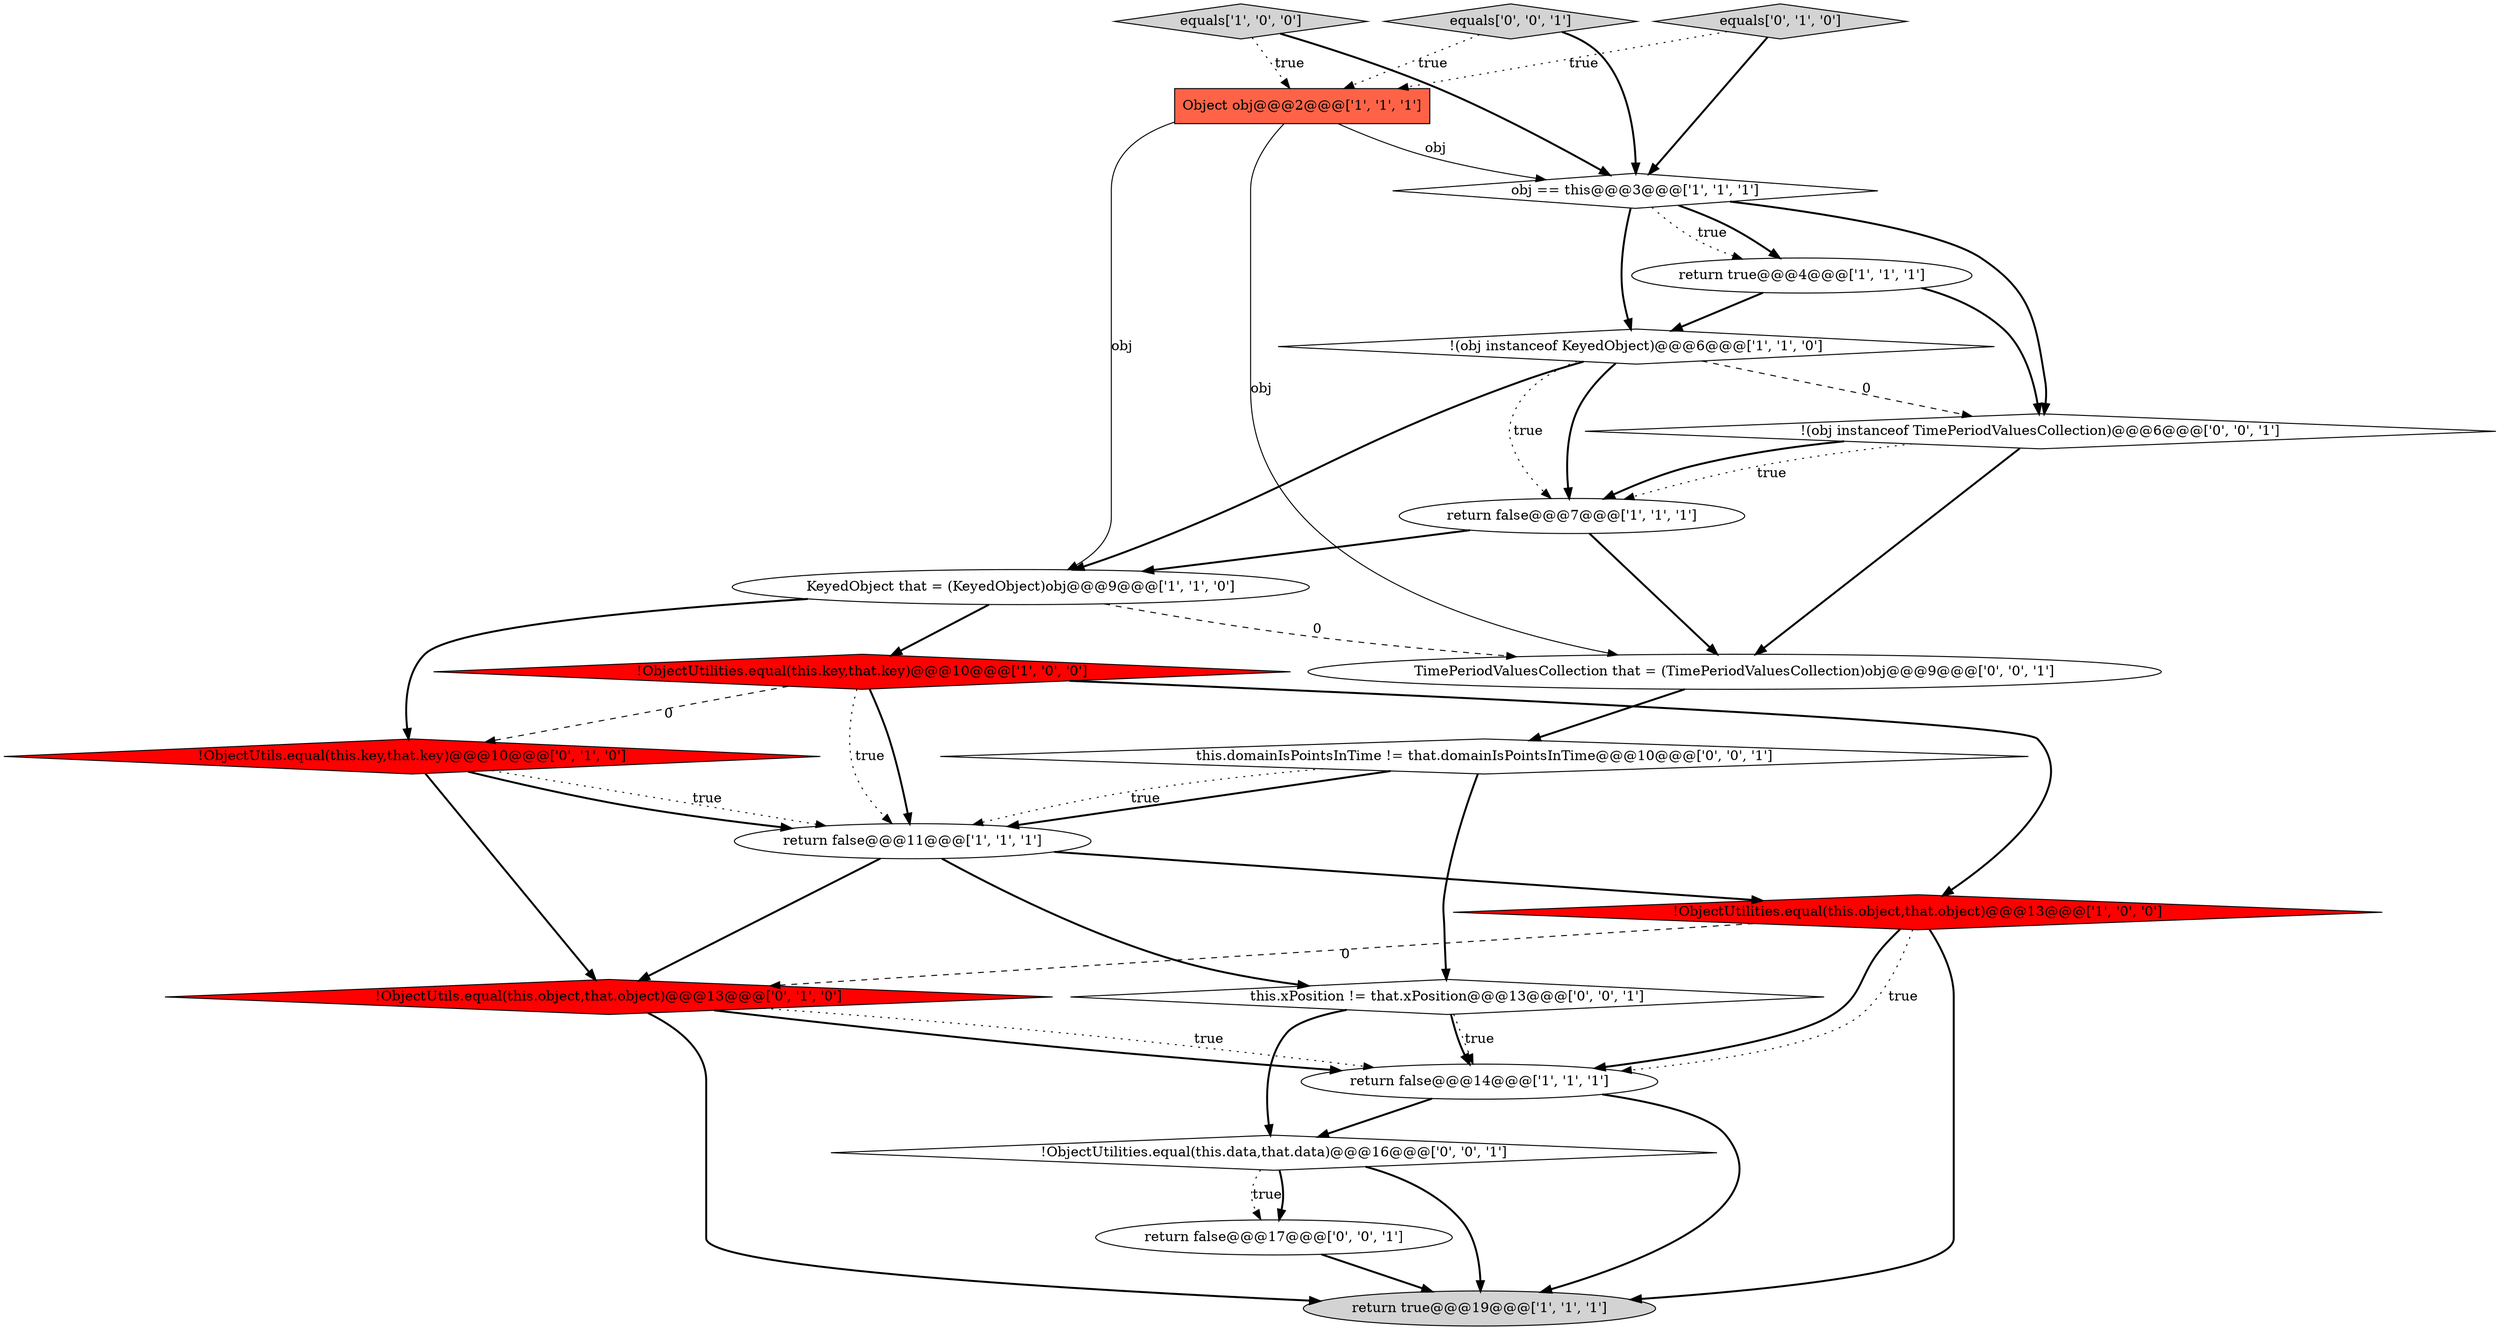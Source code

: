 digraph {
19 [style = filled, label = "TimePeriodValuesCollection that = (TimePeriodValuesCollection)obj@@@9@@@['0', '0', '1']", fillcolor = white, shape = ellipse image = "AAA0AAABBB3BBB"];
14 [style = filled, label = "!ObjectUtils.equal(this.object,that.object)@@@13@@@['0', '1', '0']", fillcolor = red, shape = diamond image = "AAA1AAABBB2BBB"];
6 [style = filled, label = "Object obj@@@2@@@['1', '1', '1']", fillcolor = tomato, shape = box image = "AAA0AAABBB1BBB"];
16 [style = filled, label = "!(obj instanceof TimePeriodValuesCollection)@@@6@@@['0', '0', '1']", fillcolor = white, shape = diamond image = "AAA0AAABBB3BBB"];
10 [style = filled, label = "!ObjectUtilities.equal(this.object,that.object)@@@13@@@['1', '0', '0']", fillcolor = red, shape = diamond image = "AAA1AAABBB1BBB"];
4 [style = filled, label = "!(obj instanceof KeyedObject)@@@6@@@['1', '1', '0']", fillcolor = white, shape = diamond image = "AAA0AAABBB1BBB"];
18 [style = filled, label = "!ObjectUtilities.equal(this.data,that.data)@@@16@@@['0', '0', '1']", fillcolor = white, shape = diamond image = "AAA0AAABBB3BBB"];
20 [style = filled, label = "this.xPosition != that.xPosition@@@13@@@['0', '0', '1']", fillcolor = white, shape = diamond image = "AAA0AAABBB3BBB"];
5 [style = filled, label = "!ObjectUtilities.equal(this.key,that.key)@@@10@@@['1', '0', '0']", fillcolor = red, shape = diamond image = "AAA1AAABBB1BBB"];
2 [style = filled, label = "return false@@@11@@@['1', '1', '1']", fillcolor = white, shape = ellipse image = "AAA0AAABBB1BBB"];
1 [style = filled, label = "equals['1', '0', '0']", fillcolor = lightgray, shape = diamond image = "AAA0AAABBB1BBB"];
3 [style = filled, label = "obj == this@@@3@@@['1', '1', '1']", fillcolor = white, shape = diamond image = "AAA0AAABBB1BBB"];
7 [style = filled, label = "return true@@@4@@@['1', '1', '1']", fillcolor = white, shape = ellipse image = "AAA0AAABBB1BBB"];
17 [style = filled, label = "this.domainIsPointsInTime != that.domainIsPointsInTime@@@10@@@['0', '0', '1']", fillcolor = white, shape = diamond image = "AAA0AAABBB3BBB"];
11 [style = filled, label = "return true@@@19@@@['1', '1', '1']", fillcolor = lightgray, shape = ellipse image = "AAA0AAABBB1BBB"];
21 [style = filled, label = "return false@@@17@@@['0', '0', '1']", fillcolor = white, shape = ellipse image = "AAA0AAABBB3BBB"];
8 [style = filled, label = "return false@@@7@@@['1', '1', '1']", fillcolor = white, shape = ellipse image = "AAA0AAABBB1BBB"];
15 [style = filled, label = "equals['0', '0', '1']", fillcolor = lightgray, shape = diamond image = "AAA0AAABBB3BBB"];
9 [style = filled, label = "KeyedObject that = (KeyedObject)obj@@@9@@@['1', '1', '0']", fillcolor = white, shape = ellipse image = "AAA0AAABBB1BBB"];
13 [style = filled, label = "!ObjectUtils.equal(this.key,that.key)@@@10@@@['0', '1', '0']", fillcolor = red, shape = diamond image = "AAA1AAABBB2BBB"];
12 [style = filled, label = "equals['0', '1', '0']", fillcolor = lightgray, shape = diamond image = "AAA0AAABBB2BBB"];
0 [style = filled, label = "return false@@@14@@@['1', '1', '1']", fillcolor = white, shape = ellipse image = "AAA0AAABBB1BBB"];
5->13 [style = dashed, label="0"];
4->9 [style = bold, label=""];
16->8 [style = dotted, label="true"];
5->10 [style = bold, label=""];
3->7 [style = dotted, label="true"];
2->20 [style = bold, label=""];
6->3 [style = solid, label="obj"];
4->16 [style = dashed, label="0"];
16->8 [style = bold, label=""];
14->0 [style = dotted, label="true"];
8->19 [style = bold, label=""];
20->0 [style = dotted, label="true"];
20->0 [style = bold, label=""];
18->11 [style = bold, label=""];
18->21 [style = dotted, label="true"];
1->3 [style = bold, label=""];
4->8 [style = dotted, label="true"];
0->11 [style = bold, label=""];
6->19 [style = solid, label="obj"];
19->17 [style = bold, label=""];
7->4 [style = bold, label=""];
3->16 [style = bold, label=""];
16->19 [style = bold, label=""];
2->10 [style = bold, label=""];
15->3 [style = bold, label=""];
3->4 [style = bold, label=""];
9->19 [style = dashed, label="0"];
13->2 [style = dotted, label="true"];
20->18 [style = bold, label=""];
5->2 [style = bold, label=""];
14->0 [style = bold, label=""];
17->2 [style = bold, label=""];
3->7 [style = bold, label=""];
12->6 [style = dotted, label="true"];
21->11 [style = bold, label=""];
15->6 [style = dotted, label="true"];
10->0 [style = bold, label=""];
2->14 [style = bold, label=""];
7->16 [style = bold, label=""];
8->9 [style = bold, label=""];
13->2 [style = bold, label=""];
9->5 [style = bold, label=""];
10->0 [style = dotted, label="true"];
1->6 [style = dotted, label="true"];
4->8 [style = bold, label=""];
17->20 [style = bold, label=""];
17->2 [style = dotted, label="true"];
12->3 [style = bold, label=""];
0->18 [style = bold, label=""];
18->21 [style = bold, label=""];
6->9 [style = solid, label="obj"];
14->11 [style = bold, label=""];
13->14 [style = bold, label=""];
10->14 [style = dashed, label="0"];
5->2 [style = dotted, label="true"];
9->13 [style = bold, label=""];
10->11 [style = bold, label=""];
}

